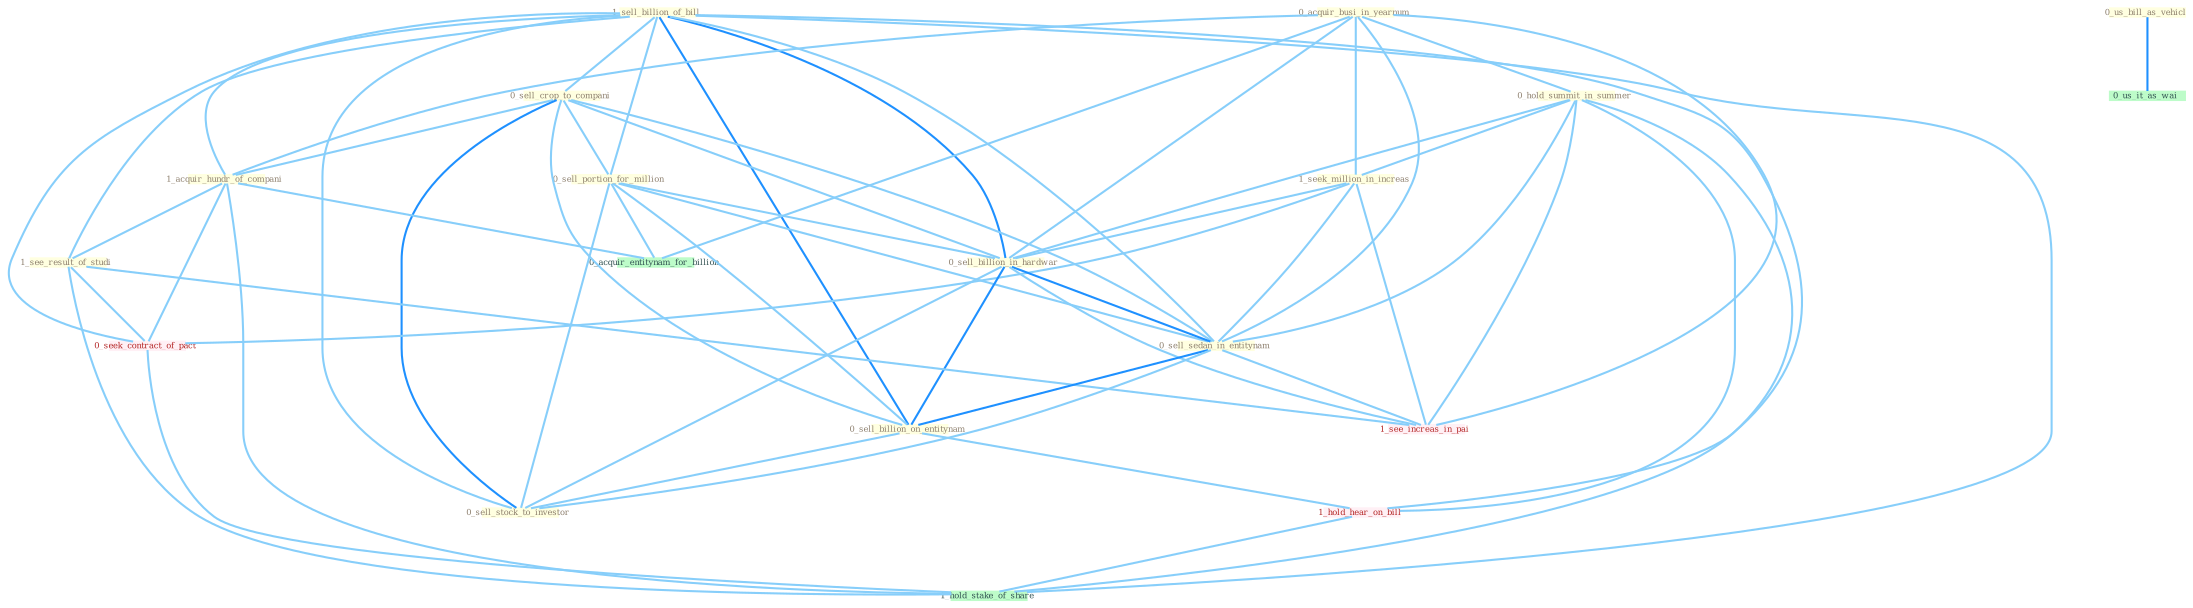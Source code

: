 Graph G{ 
    node
    [shape=polygon,style=filled,width=.5,height=.06,color="#BDFCC9",fixedsize=true,fontsize=4,
    fontcolor="#2f4f4f"];
    {node
    [color="#ffffe0", fontcolor="#8b7d6b"] "1_sell_billion_of_bill " "0_acquir_busi_in_yearnum " "0_hold_summit_in_summer " "0_sell_crop_to_compani " "1_acquir_hundr_of_compani " "0_us_bill_as_vehicl " "1_seek_million_in_increas " "0_sell_portion_for_million " "0_sell_billion_in_hardwar " "1_see_result_of_studi " "0_sell_sedan_in_entitynam " "0_sell_billion_on_entitynam " "0_sell_stock_to_investor "}
{node [color="#fff0f5", fontcolor="#b22222"] "0_seek_contract_of_pact " "1_see_increas_in_pai " "1_hold_hear_on_bill "}
edge [color="#B0E2FF"];

	"1_sell_billion_of_bill " -- "0_sell_crop_to_compani " [w="1", color="#87cefa" ];
	"1_sell_billion_of_bill " -- "1_acquir_hundr_of_compani " [w="1", color="#87cefa" ];
	"1_sell_billion_of_bill " -- "0_sell_portion_for_million " [w="1", color="#87cefa" ];
	"1_sell_billion_of_bill " -- "0_sell_billion_in_hardwar " [w="2", color="#1e90ff" , len=0.8];
	"1_sell_billion_of_bill " -- "1_see_result_of_studi " [w="1", color="#87cefa" ];
	"1_sell_billion_of_bill " -- "0_sell_sedan_in_entitynam " [w="1", color="#87cefa" ];
	"1_sell_billion_of_bill " -- "0_sell_billion_on_entitynam " [w="2", color="#1e90ff" , len=0.8];
	"1_sell_billion_of_bill " -- "0_sell_stock_to_investor " [w="1", color="#87cefa" ];
	"1_sell_billion_of_bill " -- "0_seek_contract_of_pact " [w="1", color="#87cefa" ];
	"1_sell_billion_of_bill " -- "1_hold_hear_on_bill " [w="1", color="#87cefa" ];
	"1_sell_billion_of_bill " -- "1_hold_stake_of_share " [w="1", color="#87cefa" ];
	"0_acquir_busi_in_yearnum " -- "0_hold_summit_in_summer " [w="1", color="#87cefa" ];
	"0_acquir_busi_in_yearnum " -- "1_acquir_hundr_of_compani " [w="1", color="#87cefa" ];
	"0_acquir_busi_in_yearnum " -- "1_seek_million_in_increas " [w="1", color="#87cefa" ];
	"0_acquir_busi_in_yearnum " -- "0_sell_billion_in_hardwar " [w="1", color="#87cefa" ];
	"0_acquir_busi_in_yearnum " -- "0_sell_sedan_in_entitynam " [w="1", color="#87cefa" ];
	"0_acquir_busi_in_yearnum " -- "0_acquir_entitynam_for_billion " [w="1", color="#87cefa" ];
	"0_acquir_busi_in_yearnum " -- "1_see_increas_in_pai " [w="1", color="#87cefa" ];
	"0_hold_summit_in_summer " -- "1_seek_million_in_increas " [w="1", color="#87cefa" ];
	"0_hold_summit_in_summer " -- "0_sell_billion_in_hardwar " [w="1", color="#87cefa" ];
	"0_hold_summit_in_summer " -- "0_sell_sedan_in_entitynam " [w="1", color="#87cefa" ];
	"0_hold_summit_in_summer " -- "1_see_increas_in_pai " [w="1", color="#87cefa" ];
	"0_hold_summit_in_summer " -- "1_hold_hear_on_bill " [w="1", color="#87cefa" ];
	"0_hold_summit_in_summer " -- "1_hold_stake_of_share " [w="1", color="#87cefa" ];
	"0_sell_crop_to_compani " -- "1_acquir_hundr_of_compani " [w="1", color="#87cefa" ];
	"0_sell_crop_to_compani " -- "0_sell_portion_for_million " [w="1", color="#87cefa" ];
	"0_sell_crop_to_compani " -- "0_sell_billion_in_hardwar " [w="1", color="#87cefa" ];
	"0_sell_crop_to_compani " -- "0_sell_sedan_in_entitynam " [w="1", color="#87cefa" ];
	"0_sell_crop_to_compani " -- "0_sell_billion_on_entitynam " [w="1", color="#87cefa" ];
	"0_sell_crop_to_compani " -- "0_sell_stock_to_investor " [w="2", color="#1e90ff" , len=0.8];
	"1_acquir_hundr_of_compani " -- "1_see_result_of_studi " [w="1", color="#87cefa" ];
	"1_acquir_hundr_of_compani " -- "0_seek_contract_of_pact " [w="1", color="#87cefa" ];
	"1_acquir_hundr_of_compani " -- "0_acquir_entitynam_for_billion " [w="1", color="#87cefa" ];
	"1_acquir_hundr_of_compani " -- "1_hold_stake_of_share " [w="1", color="#87cefa" ];
	"0_us_bill_as_vehicl " -- "0_us_it_as_wai " [w="2", color="#1e90ff" , len=0.8];
	"1_seek_million_in_increas " -- "0_sell_billion_in_hardwar " [w="1", color="#87cefa" ];
	"1_seek_million_in_increas " -- "0_sell_sedan_in_entitynam " [w="1", color="#87cefa" ];
	"1_seek_million_in_increas " -- "0_seek_contract_of_pact " [w="1", color="#87cefa" ];
	"1_seek_million_in_increas " -- "1_see_increas_in_pai " [w="1", color="#87cefa" ];
	"0_sell_portion_for_million " -- "0_sell_billion_in_hardwar " [w="1", color="#87cefa" ];
	"0_sell_portion_for_million " -- "0_sell_sedan_in_entitynam " [w="1", color="#87cefa" ];
	"0_sell_portion_for_million " -- "0_sell_billion_on_entitynam " [w="1", color="#87cefa" ];
	"0_sell_portion_for_million " -- "0_sell_stock_to_investor " [w="1", color="#87cefa" ];
	"0_sell_portion_for_million " -- "0_acquir_entitynam_for_billion " [w="1", color="#87cefa" ];
	"0_sell_billion_in_hardwar " -- "0_sell_sedan_in_entitynam " [w="2", color="#1e90ff" , len=0.8];
	"0_sell_billion_in_hardwar " -- "0_sell_billion_on_entitynam " [w="2", color="#1e90ff" , len=0.8];
	"0_sell_billion_in_hardwar " -- "0_sell_stock_to_investor " [w="1", color="#87cefa" ];
	"0_sell_billion_in_hardwar " -- "1_see_increas_in_pai " [w="1", color="#87cefa" ];
	"1_see_result_of_studi " -- "0_seek_contract_of_pact " [w="1", color="#87cefa" ];
	"1_see_result_of_studi " -- "1_see_increas_in_pai " [w="1", color="#87cefa" ];
	"1_see_result_of_studi " -- "1_hold_stake_of_share " [w="1", color="#87cefa" ];
	"0_sell_sedan_in_entitynam " -- "0_sell_billion_on_entitynam " [w="2", color="#1e90ff" , len=0.8];
	"0_sell_sedan_in_entitynam " -- "0_sell_stock_to_investor " [w="1", color="#87cefa" ];
	"0_sell_sedan_in_entitynam " -- "1_see_increas_in_pai " [w="1", color="#87cefa" ];
	"0_sell_billion_on_entitynam " -- "0_sell_stock_to_investor " [w="1", color="#87cefa" ];
	"0_sell_billion_on_entitynam " -- "1_hold_hear_on_bill " [w="1", color="#87cefa" ];
	"0_seek_contract_of_pact " -- "1_hold_stake_of_share " [w="1", color="#87cefa" ];
	"1_hold_hear_on_bill " -- "1_hold_stake_of_share " [w="1", color="#87cefa" ];
}